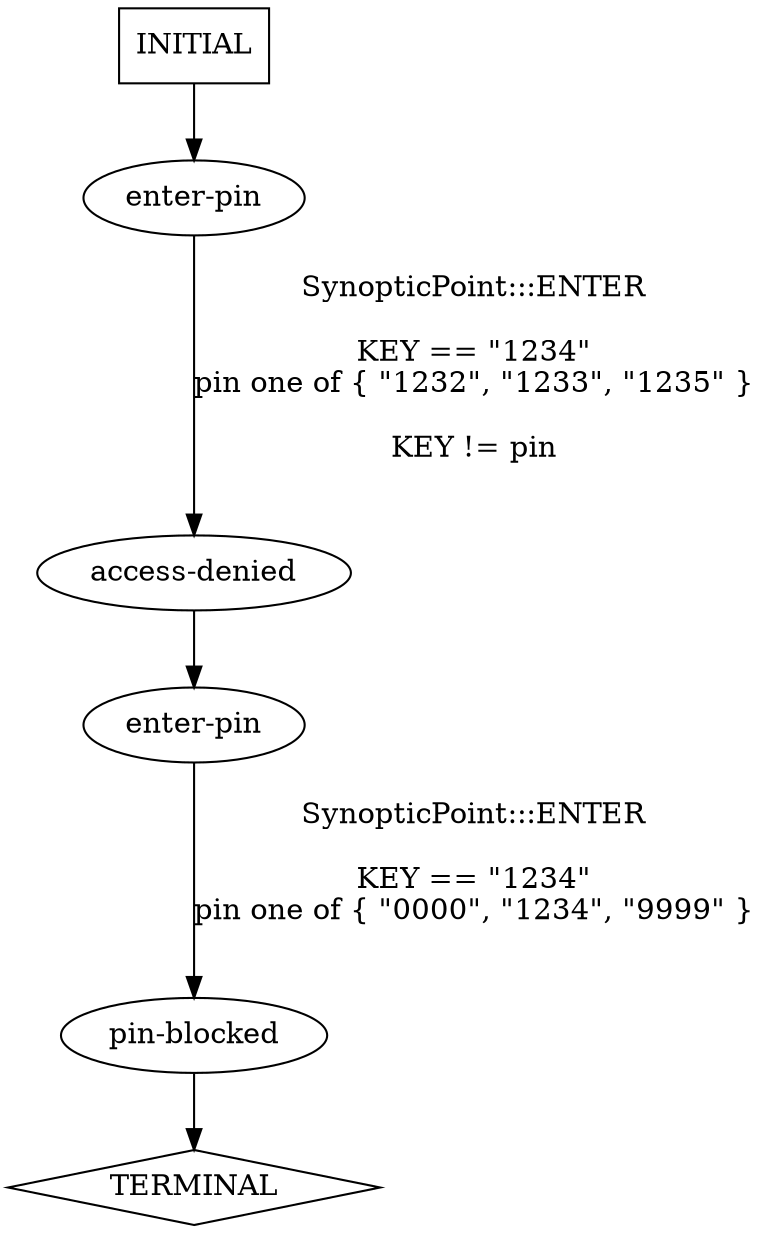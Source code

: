 digraph {
  0 [label="access-denied"];
  1 [label="enter-pin"];
  2 [label="enter-pin"];
  3 [label="pin-blocked"];
  4 [label="TERMINAL",shape=diamond];
  5 [label="INITIAL",shape=box];
0->2 [label="",];
1->0 [label="SynopticPoint:::ENTER\nKEY == \"1234\"\npin one of { \"1232\", \"1233\", \"1235\" }\nKEY != pin\n",];
2->3 [label="SynopticPoint:::ENTER\nKEY == \"1234\"\npin one of { \"0000\", \"1234\", \"9999\" }\n",];
3->4 [label="",];
5->1 [label="",];
} // digraph {
